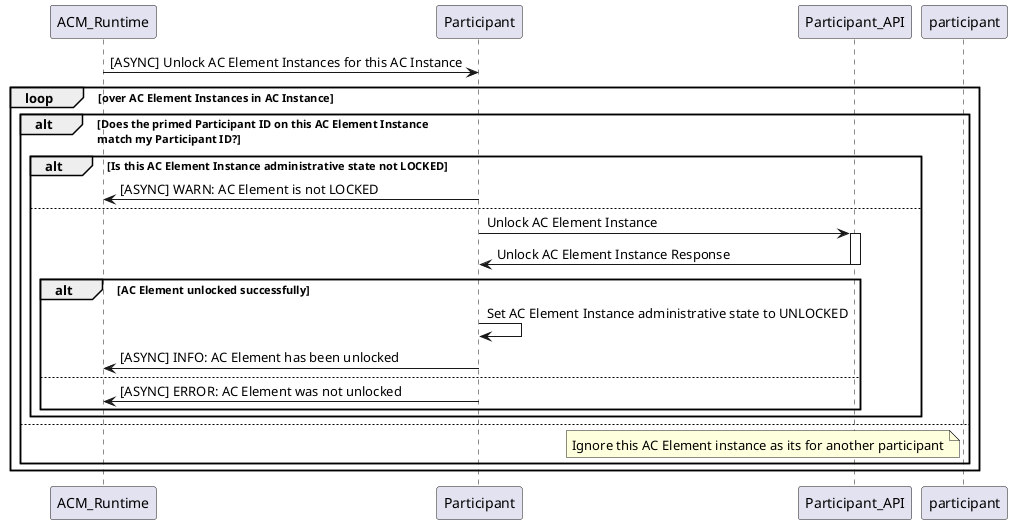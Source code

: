 @startuml
participant ACM_Runtime
participant Participant
participant Participant_API

ACM_Runtime -> Participant: [ASYNC] Unlock AC Element Instances for this AC Instance

loop over AC Element Instances in AC Instance
 alt Does the primed Participant ID on this AC Element Instance\nmatch my Participant ID?
  alt Is this AC Element Instance administrative state not LOCKED
   ACM_Runtime <- Participant: [ASYNC] WARN: AC Element is not LOCKED
  else
   Participant -> Participant_API: Unlock AC Element Instance
   activate Participant_API
   Participant <- Participant_API: Unlock AC Element Instance Response
   deactivate Participant_API
   alt AC Element unlocked successfully
    Participant -> Participant: Set AC Element Instance administrative state to UNLOCKED
    ACM_Runtime <- Participant: [ASYNC] INFO: AC Element has been unlocked
   else
    ACM_Runtime <- Participant: [ASYNC] ERROR: AC Element was not unlocked
   end
  end
 else
  note left of participant
   Ignore this AC Element instance as its for another participant
  end note
 end
end

@enduml

